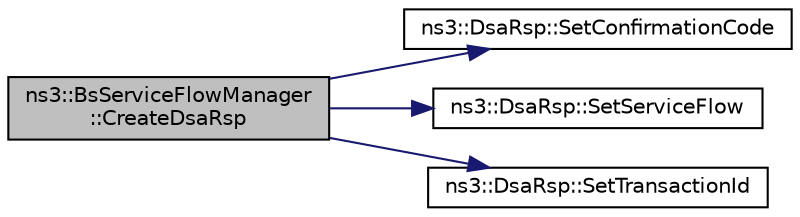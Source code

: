 digraph "ns3::BsServiceFlowManager::CreateDsaRsp"
{
 // LATEX_PDF_SIZE
  edge [fontname="Helvetica",fontsize="10",labelfontname="Helvetica",labelfontsize="10"];
  node [fontname="Helvetica",fontsize="10",shape=record];
  rankdir="LR";
  Node1 [label="ns3::BsServiceFlowManager\l::CreateDsaRsp",height=0.2,width=0.4,color="black", fillcolor="grey75", style="filled", fontcolor="black",tooltip="Create DSA response function."];
  Node1 -> Node2 [color="midnightblue",fontsize="10",style="solid",fontname="Helvetica"];
  Node2 [label="ns3::DsaRsp::SetConfirmationCode",height=0.2,width=0.4,color="black", fillcolor="white", style="filled",URL="$classns3_1_1_dsa_rsp.html#a0099d538e57a4bf95f739300635d0da1",tooltip="set the confirmation code"];
  Node1 -> Node3 [color="midnightblue",fontsize="10",style="solid",fontname="Helvetica"];
  Node3 [label="ns3::DsaRsp::SetServiceFlow",height=0.2,width=0.4,color="black", fillcolor="white", style="filled",URL="$classns3_1_1_dsa_rsp.html#a82dc257a2f78a54705f57aee3267d81f",tooltip="specify a service flow to be requested by this message"];
  Node1 -> Node4 [color="midnightblue",fontsize="10",style="solid",fontname="Helvetica"];
  Node4 [label="ns3::DsaRsp::SetTransactionId",height=0.2,width=0.4,color="black", fillcolor="white", style="filled",URL="$classns3_1_1_dsa_rsp.html#aaaf2e9368b4cc5a87fb8691c9851cfec",tooltip="set the transaction ID"];
}
